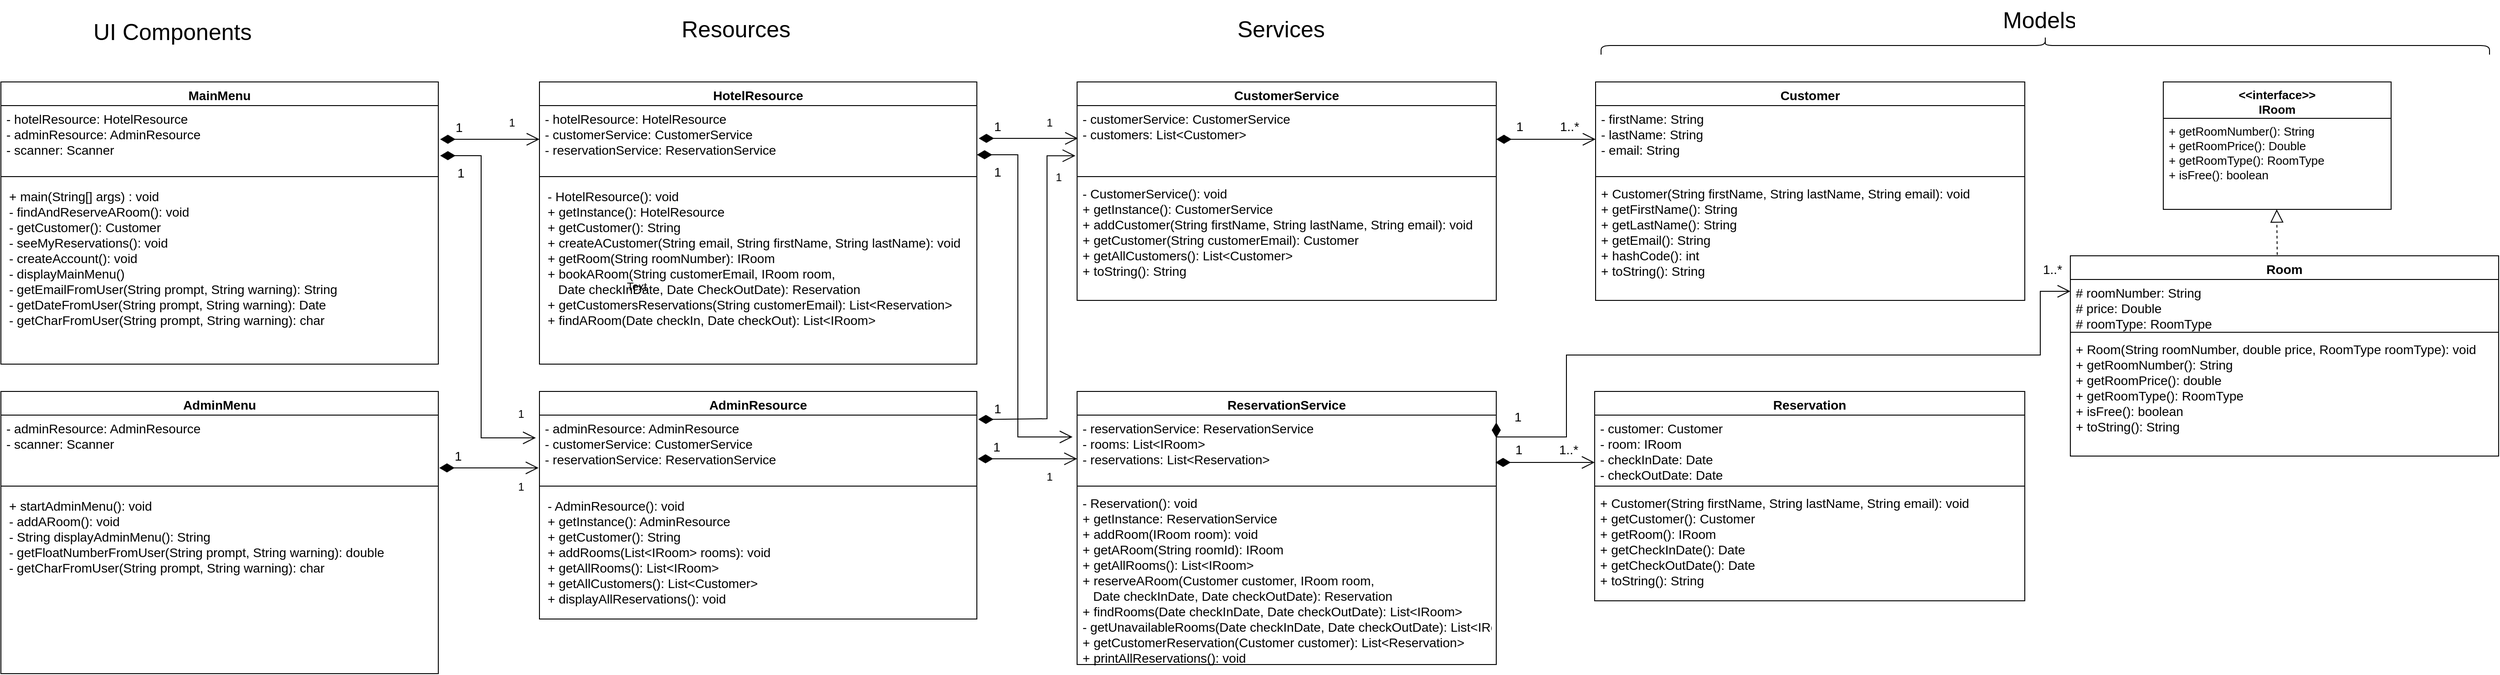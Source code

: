 <mxfile version="20.4.0" type="device"><diagram id="S-j-QLmzQ3YXAe5Mtcuq" name="Page-1"><mxGraphModel dx="4494" dy="1269" grid="1" gridSize="10" guides="1" tooltips="1" connect="1" arrows="1" fold="1" page="1" pageScale="1" pageWidth="827" pageHeight="1169" math="0" shadow="0"><root><mxCell id="0"/><mxCell id="1" parent="0"/><mxCell id="bZeYPtLAZ4N9Gw0ySix_-4" value="&lt;&lt;interface&gt;&gt;&#10;IRoom" style="swimlane;fontStyle=1;align=center;verticalAlign=top;childLayout=stackLayout;horizontal=1;startSize=40;horizontalStack=0;resizeParent=1;resizeParentMax=0;resizeLast=0;collapsible=1;marginBottom=0;fontSize=13;" parent="1" vertex="1"><mxGeometry x="1255" y="700" width="250" height="140" as="geometry"><mxRectangle x="60" y="90" width="130" height="40" as="alternateBounds"/></mxGeometry></mxCell><mxCell id="bZeYPtLAZ4N9Gw0ySix_-7" value="+ getRoomNumber(): String&#10;+ getRoomPrice(): Double&#10;+ getRoomType(): RoomType&#10;+ isFree(): boolean" style="text;strokeColor=none;fillColor=none;align=left;verticalAlign=top;spacingLeft=4;spacingRight=4;overflow=hidden;rotatable=0;points=[[0,0.5],[1,0.5]];portConstraint=eastwest;fontSize=13;" parent="bZeYPtLAZ4N9Gw0ySix_-4" vertex="1"><mxGeometry y="40" width="250" height="100" as="geometry"/></mxCell><mxCell id="bZeYPtLAZ4N9Gw0ySix_-19" value="Room" style="swimlane;fontStyle=1;align=center;verticalAlign=top;childLayout=stackLayout;horizontal=1;startSize=26;horizontalStack=0;resizeParent=1;resizeParentMax=0;resizeLast=0;collapsible=1;marginBottom=0;fontSize=14;" parent="1" vertex="1"><mxGeometry x="1153" y="891" width="470" height="220" as="geometry"/></mxCell><mxCell id="bZeYPtLAZ4N9Gw0ySix_-20" value="# roomNumber: String&#10;# price: Double&#10;# roomType: RoomType" style="text;strokeColor=none;fillColor=none;align=left;verticalAlign=top;spacingLeft=4;spacingRight=4;overflow=hidden;rotatable=0;points=[[0,0.5],[1,0.5]];portConstraint=eastwest;fontSize=14;" parent="bZeYPtLAZ4N9Gw0ySix_-19" vertex="1"><mxGeometry y="26" width="470" height="54" as="geometry"/></mxCell><mxCell id="bZeYPtLAZ4N9Gw0ySix_-21" value="" style="line;strokeWidth=1;fillColor=none;align=left;verticalAlign=middle;spacingTop=-1;spacingLeft=3;spacingRight=3;rotatable=0;labelPosition=right;points=[];portConstraint=eastwest;strokeColor=inherit;fontSize=14;" parent="bZeYPtLAZ4N9Gw0ySix_-19" vertex="1"><mxGeometry y="80" width="470" height="8" as="geometry"/></mxCell><mxCell id="bZeYPtLAZ4N9Gw0ySix_-22" value="+ Room(String roomNumber, double price, RoomType roomType): void&#10;+ getRoomNumber(): String&#10;+ getRoomPrice(): double&#10;+ getRoomType(): RoomType&#10;+ isFree(): boolean&#10;+ toString(): String" style="text;strokeColor=none;fillColor=none;align=left;verticalAlign=top;spacingLeft=4;spacingRight=4;overflow=hidden;rotatable=0;points=[[0,0.5],[1,0.5]];portConstraint=eastwest;fontSize=14;" parent="bZeYPtLAZ4N9Gw0ySix_-19" vertex="1"><mxGeometry y="88" width="470" height="132" as="geometry"/></mxCell><mxCell id="bZeYPtLAZ4N9Gw0ySix_-24" value="" style="endArrow=block;dashed=1;endFill=0;endSize=12;html=1;rounded=0;fontSize=14;" parent="1" edge="1"><mxGeometry width="160" relative="1" as="geometry"><mxPoint x="1380" y="890" as="sourcePoint"/><mxPoint x="1379.5" y="840" as="targetPoint"/></mxGeometry></mxCell><mxCell id="bZeYPtLAZ4N9Gw0ySix_-36" value="Reservation" style="swimlane;fontStyle=1;align=center;verticalAlign=top;childLayout=stackLayout;horizontal=1;startSize=26;horizontalStack=0;resizeParent=1;resizeParentMax=0;resizeLast=0;collapsible=1;marginBottom=0;fontSize=14;" parent="1" vertex="1"><mxGeometry x="631" y="1040" width="472" height="230" as="geometry"/></mxCell><mxCell id="bZeYPtLAZ4N9Gw0ySix_-37" value="- customer: Customer&#10;- room: IRoom&#10;- checkInDate: Date&#10;- checkOutDate: Date" style="text;strokeColor=none;fillColor=none;align=left;verticalAlign=top;spacingLeft=4;spacingRight=4;overflow=hidden;rotatable=0;points=[[0,0.5],[1,0.5]];portConstraint=eastwest;fontSize=14;" parent="bZeYPtLAZ4N9Gw0ySix_-36" vertex="1"><mxGeometry y="26" width="472" height="74" as="geometry"/></mxCell><mxCell id="bZeYPtLAZ4N9Gw0ySix_-38" value="" style="line;strokeWidth=1;fillColor=none;align=left;verticalAlign=middle;spacingTop=-1;spacingLeft=3;spacingRight=3;rotatable=0;labelPosition=right;points=[];portConstraint=eastwest;strokeColor=inherit;fontSize=14;" parent="bZeYPtLAZ4N9Gw0ySix_-36" vertex="1"><mxGeometry y="100" width="472" height="8" as="geometry"/></mxCell><mxCell id="bZeYPtLAZ4N9Gw0ySix_-39" value="+ Customer(String firstName, String lastName, String email): void&#10;+ getCustomer(): Customer&#10;+ getRoom(): IRoom&#10;+ getCheckInDate(): Date&#10;+ getCheckOutDate(): Date&#10;+ toString(): String" style="text;strokeColor=none;fillColor=none;align=left;verticalAlign=top;spacingLeft=4;spacingRight=4;overflow=hidden;rotatable=0;points=[[0,0.5],[1,0.5]];portConstraint=eastwest;fontSize=14;" parent="bZeYPtLAZ4N9Gw0ySix_-36" vertex="1"><mxGeometry y="108" width="472" height="122" as="geometry"/></mxCell><mxCell id="bZeYPtLAZ4N9Gw0ySix_-41" value="Customer" style="swimlane;fontStyle=1;align=center;verticalAlign=top;childLayout=stackLayout;horizontal=1;startSize=26;horizontalStack=0;resizeParent=1;resizeParentMax=0;resizeLast=0;collapsible=1;marginBottom=0;fontSize=14;" parent="1" vertex="1"><mxGeometry x="632" y="700" width="471" height="240" as="geometry"/></mxCell><mxCell id="bZeYPtLAZ4N9Gw0ySix_-42" value="- firstName: String&#10;- lastName: String&#10;- email: String" style="text;strokeColor=none;fillColor=none;align=left;verticalAlign=top;spacingLeft=4;spacingRight=4;overflow=hidden;rotatable=0;points=[[0,0.5],[1,0.5]];portConstraint=eastwest;fontSize=14;" parent="bZeYPtLAZ4N9Gw0ySix_-41" vertex="1"><mxGeometry y="26" width="471" height="74" as="geometry"/></mxCell><mxCell id="bZeYPtLAZ4N9Gw0ySix_-43" value="" style="line;strokeWidth=1;fillColor=none;align=left;verticalAlign=middle;spacingTop=-1;spacingLeft=3;spacingRight=3;rotatable=0;labelPosition=right;points=[];portConstraint=eastwest;strokeColor=inherit;fontSize=14;" parent="bZeYPtLAZ4N9Gw0ySix_-41" vertex="1"><mxGeometry y="100" width="471" height="8" as="geometry"/></mxCell><mxCell id="bZeYPtLAZ4N9Gw0ySix_-44" value="+ Customer(String firstName, String lastName, String email): void&#10;+ getFirstName(): String&#10;+ getLastName(): String&#10;+ getEmail(): String&#10;+ hashCode(): int&#10;+ toString(): String" style="text;strokeColor=none;fillColor=none;align=left;verticalAlign=top;spacingLeft=4;spacingRight=4;overflow=hidden;rotatable=0;points=[[0,0.5],[1,0.5]];portConstraint=eastwest;fontSize=14;" parent="bZeYPtLAZ4N9Gw0ySix_-41" vertex="1"><mxGeometry y="108" width="471" height="132" as="geometry"/></mxCell><mxCell id="bZeYPtLAZ4N9Gw0ySix_-46" value="ReservationService" style="swimlane;fontStyle=1;align=center;verticalAlign=top;childLayout=stackLayout;horizontal=1;startSize=26;horizontalStack=0;resizeParent=1;resizeParentMax=0;resizeLast=0;collapsible=1;marginBottom=0;fontSize=14;" parent="1" vertex="1"><mxGeometry x="63" y="1040" width="460" height="300" as="geometry"/></mxCell><mxCell id="bZeYPtLAZ4N9Gw0ySix_-47" value="- reservationService: ReservationService&#10;- rooms: List&lt;IRoom&gt;&#10;- reservations: List&lt;Reservation&gt;" style="text;strokeColor=none;fillColor=none;align=left;verticalAlign=top;spacingLeft=4;spacingRight=4;overflow=hidden;rotatable=0;points=[[0,0.5],[1,0.5]];portConstraint=eastwest;fontSize=14;" parent="bZeYPtLAZ4N9Gw0ySix_-46" vertex="1"><mxGeometry y="26" width="460" height="74" as="geometry"/></mxCell><mxCell id="bZeYPtLAZ4N9Gw0ySix_-48" value="" style="line;strokeWidth=1;fillColor=none;align=left;verticalAlign=middle;spacingTop=-1;spacingLeft=3;spacingRight=3;rotatable=0;labelPosition=right;points=[];portConstraint=eastwest;strokeColor=inherit;fontSize=14;" parent="bZeYPtLAZ4N9Gw0ySix_-46" vertex="1"><mxGeometry y="100" width="460" height="8" as="geometry"/></mxCell><mxCell id="bZeYPtLAZ4N9Gw0ySix_-49" value="- Reservation(): void&#10;+ getInstance: ReservationService&#10;+ addRoom(IRoom room): void&#10;+ getARoom(String roomId): IRoom&#10;+ getAllRooms(): List&lt;IRoom&gt;&#10;+ reserveARoom(Customer customer, IRoom room, &#10;   Date checkInDate, Date checkOutDate): Reservation&#10;+ findRooms(Date checkInDate, Date checkOutDate): List&lt;IRoom&gt;&#10;- getUnavailableRooms(Date checkInDate, Date checkOutDate): List&lt;IRoom&gt; &#10;+ getCustomerReservation(Customer customer): List&lt;Reservation&gt;&#10;+ printAllReservations(): void" style="text;strokeColor=none;fillColor=none;align=left;verticalAlign=top;spacingLeft=4;spacingRight=4;overflow=hidden;rotatable=0;points=[[0,0.5],[1,0.5]];portConstraint=eastwest;fontSize=14;" parent="bZeYPtLAZ4N9Gw0ySix_-46" vertex="1"><mxGeometry y="108" width="460" height="192" as="geometry"/></mxCell><mxCell id="bZeYPtLAZ4N9Gw0ySix_-51" value="CustomerService" style="swimlane;fontStyle=1;align=center;verticalAlign=top;childLayout=stackLayout;horizontal=1;startSize=26;horizontalStack=0;resizeParent=1;resizeParentMax=0;resizeLast=0;collapsible=1;marginBottom=0;fontSize=14;" parent="1" vertex="1"><mxGeometry x="63" y="700" width="460" height="240" as="geometry"/></mxCell><mxCell id="bZeYPtLAZ4N9Gw0ySix_-52" value="- customerService: CustomerService&#10;- customers: List&lt;Customer&gt;" style="text;strokeColor=none;fillColor=none;align=left;verticalAlign=top;spacingLeft=4;spacingRight=4;overflow=hidden;rotatable=0;points=[[0,0.5],[1,0.5]];portConstraint=eastwest;fontSize=14;" parent="bZeYPtLAZ4N9Gw0ySix_-51" vertex="1"><mxGeometry y="26" width="460" height="74" as="geometry"/></mxCell><mxCell id="bZeYPtLAZ4N9Gw0ySix_-53" value="" style="line;strokeWidth=1;fillColor=none;align=left;verticalAlign=middle;spacingTop=-1;spacingLeft=3;spacingRight=3;rotatable=0;labelPosition=right;points=[];portConstraint=eastwest;strokeColor=inherit;fontSize=14;" parent="bZeYPtLAZ4N9Gw0ySix_-51" vertex="1"><mxGeometry y="100" width="460" height="8" as="geometry"/></mxCell><mxCell id="bZeYPtLAZ4N9Gw0ySix_-54" value="- CustomerService(): void&#10;+ getInstance(): CustomerService&#10;+ addCustomer(String firstName, String lastName, String email): void&#10;+ getCustomer(String customerEmail): Customer&#10;+ getAllCustomers(): List&lt;Customer&gt;&#10;+ toString(): String" style="text;strokeColor=none;fillColor=none;align=left;verticalAlign=top;spacingLeft=4;spacingRight=4;overflow=hidden;rotatable=0;points=[[0,0.5],[1,0.5]];portConstraint=eastwest;fontSize=14;" parent="bZeYPtLAZ4N9Gw0ySix_-51" vertex="1"><mxGeometry y="108" width="460" height="132" as="geometry"/></mxCell><mxCell id="bZeYPtLAZ4N9Gw0ySix_-58" value="1" style="endArrow=open;html=1;endSize=12;startArrow=diamondThin;startSize=14;startFill=1;edgeStyle=orthogonalEdgeStyle;align=left;verticalAlign=bottom;rounded=0;fontSize=14;entryX=0;entryY=0.5;entryDx=0;entryDy=0;exitX=1;exitY=0.5;exitDx=0;exitDy=0;" parent="1" source="bZeYPtLAZ4N9Gw0ySix_-52" target="bZeYPtLAZ4N9Gw0ySix_-42" edge="1"><mxGeometry x="-0.633" y="3" relative="1" as="geometry"><mxPoint x="-80.16" y="495.24" as="sourcePoint"/><mxPoint x="-216.8" y="495.24" as="targetPoint"/><mxPoint as="offset"/></mxGeometry></mxCell><mxCell id="bZeYPtLAZ4N9Gw0ySix_-59" value="1..*" style="text;html=1;align=center;verticalAlign=middle;resizable=0;points=[];autosize=1;strokeColor=none;fillColor=none;fontSize=14;" parent="1" vertex="1"><mxGeometry x="583" y="734" width="40" height="30" as="geometry"/></mxCell><mxCell id="bZeYPtLAZ4N9Gw0ySix_-60" value="1" style="endArrow=open;html=1;endSize=12;startArrow=diamondThin;startSize=14;startFill=1;edgeStyle=orthogonalEdgeStyle;align=left;verticalAlign=bottom;rounded=0;fontSize=14;entryX=0;entryY=0.5;entryDx=0;entryDy=0;exitX=1;exitY=0.5;exitDx=0;exitDy=0;" parent="1" edge="1"><mxGeometry x="-0.633" y="3" relative="1" as="geometry"><mxPoint x="522.0" y="1118.0" as="sourcePoint"/><mxPoint x="631" y="1118.0" as="targetPoint"/><mxPoint as="offset"/></mxGeometry></mxCell><mxCell id="bZeYPtLAZ4N9Gw0ySix_-61" value="1..*" style="text;html=1;align=center;verticalAlign=middle;resizable=0;points=[];autosize=1;strokeColor=none;fillColor=none;fontSize=14;" parent="1" vertex="1"><mxGeometry x="582" y="1089" width="40" height="30" as="geometry"/></mxCell><mxCell id="bZeYPtLAZ4N9Gw0ySix_-62" value="Models" style="text;strokeColor=none;fillColor=none;align=left;verticalAlign=top;spacingLeft=4;spacingRight=4;overflow=hidden;rotatable=0;points=[[0,0.5],[1,0.5]];portConstraint=eastwest;fontSize=25;" parent="1" vertex="1"><mxGeometry x="1073" y="610" width="90" height="46" as="geometry"/></mxCell><mxCell id="bZeYPtLAZ4N9Gw0ySix_-63" value="Services" style="text;strokeColor=none;fillColor=none;align=left;verticalAlign=top;spacingLeft=4;spacingRight=4;overflow=hidden;rotatable=0;points=[[0,0.5],[1,0.5]];portConstraint=eastwest;fontSize=25;" parent="1" vertex="1"><mxGeometry x="233" y="620" width="110" height="46" as="geometry"/></mxCell><mxCell id="bZeYPtLAZ4N9Gw0ySix_-65" value="" style="shape=curlyBracket;whiteSpace=wrap;html=1;rounded=1;flipH=1;fontSize=25;rotation=-90;" parent="1" vertex="1"><mxGeometry x="1115.5" y="172.5" width="20" height="975" as="geometry"/></mxCell><mxCell id="bZeYPtLAZ4N9Gw0ySix_-66" value="HotelResource" style="swimlane;fontStyle=1;align=center;verticalAlign=top;childLayout=stackLayout;horizontal=1;startSize=26;horizontalStack=0;resizeParent=1;resizeParentMax=0;resizeLast=0;collapsible=1;marginBottom=0;fontSize=14;" parent="1" vertex="1"><mxGeometry x="-527" y="700" width="480" height="310" as="geometry"/></mxCell><mxCell id="bZeYPtLAZ4N9Gw0ySix_-67" value="- hotelResource: HotelResource&#10;- customerService: CustomerService&#10;- reservationService: ReservationService" style="text;strokeColor=none;fillColor=none;align=left;verticalAlign=top;spacingLeft=4;spacingRight=4;overflow=hidden;rotatable=0;points=[[0,0.5],[1,0.5]];portConstraint=eastwest;fontSize=14;" parent="bZeYPtLAZ4N9Gw0ySix_-66" vertex="1"><mxGeometry y="26" width="480" height="74" as="geometry"/></mxCell><mxCell id="bZeYPtLAZ4N9Gw0ySix_-68" value="" style="line;strokeWidth=1;fillColor=none;align=left;verticalAlign=middle;spacingTop=-1;spacingLeft=3;spacingRight=3;rotatable=0;labelPosition=right;points=[];portConstraint=eastwest;strokeColor=inherit;fontSize=14;" parent="bZeYPtLAZ4N9Gw0ySix_-66" vertex="1"><mxGeometry y="100" width="480" height="8" as="geometry"/></mxCell><mxCell id="bZeYPtLAZ4N9Gw0ySix_-69" value="- HotelResource(): void&#10;+ getInstance(): HotelResource&#10;+ getCustomer(): String&#10;+ createACustomer(String email, String firstName, String lastName): void&#10;+ getRoom(String roomNumber): IRoom&#10;+ bookARoom(String customerEmail, IRoom room, &#10;   Date checkInDate, Date CheckOutDate): Reservation&#10;+ getCustomersReservations(String customerEmail): List&lt;Reservation&gt;&#10;+ findARoom(Date checkIn, Date checkOut): List&lt;IRoom&gt;" style="text;strokeColor=none;fillColor=none;align=left;verticalAlign=top;spacingLeft=4;spacingRight=4;overflow=hidden;rotatable=0;points=[[0,0.5],[1,0.5]];portConstraint=eastwest;fontSize=14;spacing=5;spacingBottom=0;" parent="bZeYPtLAZ4N9Gw0ySix_-66" vertex="1"><mxGeometry y="108" width="480" height="202" as="geometry"/></mxCell><mxCell id="bZeYPtLAZ4N9Gw0ySix_-70" value="Resources" style="text;strokeColor=none;fillColor=none;align=left;verticalAlign=top;spacingLeft=4;spacingRight=4;overflow=hidden;rotatable=0;points=[[0,0.5],[1,0.5]];portConstraint=eastwest;fontSize=25;" parent="1" vertex="1"><mxGeometry x="-377" y="620" width="150" height="46" as="geometry"/></mxCell><mxCell id="bZeYPtLAZ4N9Gw0ySix_-72" value="AdminResource" style="swimlane;fontStyle=1;align=center;verticalAlign=top;childLayout=stackLayout;horizontal=1;startSize=26;horizontalStack=0;resizeParent=1;resizeParentMax=0;resizeLast=0;collapsible=1;marginBottom=0;fontSize=14;" parent="1" vertex="1"><mxGeometry x="-527" y="1040" width="480" height="250" as="geometry"><mxRectangle x="-580" y="1040" width="150" height="30" as="alternateBounds"/></mxGeometry></mxCell><mxCell id="bZeYPtLAZ4N9Gw0ySix_-73" value="- adminResource: AdminResource&#10;- customerService: CustomerService&#10;- reservationService: ReservationService" style="text;strokeColor=none;fillColor=none;align=left;verticalAlign=top;spacingLeft=4;spacingRight=4;overflow=hidden;rotatable=0;points=[[0,0.5],[1,0.5]];portConstraint=eastwest;fontSize=14;" parent="bZeYPtLAZ4N9Gw0ySix_-72" vertex="1"><mxGeometry y="26" width="480" height="74" as="geometry"/></mxCell><mxCell id="bZeYPtLAZ4N9Gw0ySix_-74" value="" style="line;strokeWidth=1;fillColor=none;align=left;verticalAlign=middle;spacingTop=-1;spacingLeft=3;spacingRight=3;rotatable=0;labelPosition=right;points=[];portConstraint=eastwest;strokeColor=inherit;fontSize=14;" parent="bZeYPtLAZ4N9Gw0ySix_-72" vertex="1"><mxGeometry y="100" width="480" height="8" as="geometry"/></mxCell><mxCell id="bZeYPtLAZ4N9Gw0ySix_-75" value="- AdminResource(): void&#10;+ getInstance(): AdminResource&#10;+ getCustomer(): String&#10;+ addRooms(List&lt;IRoom&gt; rooms): void&#10;+ getAllRooms(): List&lt;IRoom&gt;&#10;+ getAllCustomers(): List&lt;Customer&gt;&#10;+ displayAllReservations(): void" style="text;strokeColor=none;fillColor=none;align=left;verticalAlign=top;spacingLeft=4;spacingRight=4;overflow=hidden;rotatable=0;points=[[0,0.5],[1,0.5]];portConstraint=eastwest;fontSize=14;spacing=5;spacingBottom=0;" parent="bZeYPtLAZ4N9Gw0ySix_-72" vertex="1"><mxGeometry y="108" width="480" height="142" as="geometry"/></mxCell><mxCell id="3bRgejQbm9i4zzlEjYOc-1" value="1" style="endArrow=open;html=1;endSize=12;startArrow=diamondThin;startSize=14;startFill=1;edgeStyle=orthogonalEdgeStyle;align=left;verticalAlign=bottom;rounded=0;fontSize=14;entryX=0;entryY=0.5;entryDx=0;entryDy=0;exitX=1;exitY=0.5;exitDx=0;exitDy=0;" parent="1" edge="1"><mxGeometry x="-0.725" y="2" relative="1" as="geometry"><mxPoint x="-45" y="762" as="sourcePoint"/><mxPoint x="64" y="762" as="targetPoint"/><mxPoint as="offset"/></mxGeometry></mxCell><mxCell id="3bRgejQbm9i4zzlEjYOc-3" value="1" style="endArrow=open;html=1;endSize=12;startArrow=diamondThin;startSize=14;startFill=1;edgeStyle=orthogonalEdgeStyle;align=left;verticalAlign=bottom;rounded=0;fontSize=14;" parent="1" edge="1"><mxGeometry x="-0.639" y="-28" relative="1" as="geometry"><mxPoint x="-47" y="780" as="sourcePoint"/><mxPoint x="58" y="1090" as="targetPoint"/><mxPoint as="offset"/><Array as="points"><mxPoint x="-2" y="780"/><mxPoint x="-2" y="1090"/></Array></mxGeometry></mxCell><mxCell id="3bRgejQbm9i4zzlEjYOc-4" value="1" style="endArrow=open;html=1;endSize=12;startArrow=diamondThin;startSize=14;startFill=1;edgeStyle=orthogonalEdgeStyle;align=left;verticalAlign=bottom;rounded=0;fontSize=14;entryX=0;entryY=0.5;entryDx=0;entryDy=0;exitX=1;exitY=0.5;exitDx=0;exitDy=0;" parent="1" edge="1"><mxGeometry x="-0.725" y="2" relative="1" as="geometry"><mxPoint x="-46" y="1114" as="sourcePoint"/><mxPoint x="63" y="1114" as="targetPoint"/><mxPoint as="offset"/></mxGeometry></mxCell><mxCell id="3bRgejQbm9i4zzlEjYOc-5" value="1" style="endArrow=open;html=1;endSize=12;startArrow=diamondThin;startSize=14;startFill=1;edgeStyle=orthogonalEdgeStyle;align=left;verticalAlign=bottom;rounded=0;fontSize=14;entryX=-0.004;entryY=0.745;entryDx=0;entryDy=0;entryPerimeter=0;exitX=1.003;exitY=0.063;exitDx=0;exitDy=0;exitPerimeter=0;" parent="1" source="bZeYPtLAZ4N9Gw0ySix_-73" target="bZeYPtLAZ4N9Gw0ySix_-52" edge="1"><mxGeometry x="-0.92" y="1" relative="1" as="geometry"><mxPoint x="-37" y="1080" as="sourcePoint"/><mxPoint x="68" y="1100.0" as="targetPoint"/><mxPoint as="offset"/><Array as="points"><mxPoint x="-37" y="1071"/><mxPoint x="30" y="1070"/><mxPoint x="30" y="781"/></Array></mxGeometry></mxCell><mxCell id="m3BuZ2eiwXse08Sp0SMF-1" value="MainMenu" style="swimlane;fontStyle=1;align=center;verticalAlign=top;childLayout=stackLayout;horizontal=1;startSize=26;horizontalStack=0;resizeParent=1;resizeParentMax=0;resizeLast=0;collapsible=1;marginBottom=0;fontSize=14;" parent="1" vertex="1"><mxGeometry x="-1118" y="700" width="480" height="310" as="geometry"/></mxCell><mxCell id="m3BuZ2eiwXse08Sp0SMF-2" value="- hotelResource: HotelResource&#10;- adminResource: AdminResource&#10;- scanner: Scanner" style="text;strokeColor=none;fillColor=none;align=left;verticalAlign=top;spacingLeft=4;spacingRight=4;overflow=hidden;rotatable=0;points=[[0,0.5],[1,0.5]];portConstraint=eastwest;fontSize=14;" parent="m3BuZ2eiwXse08Sp0SMF-1" vertex="1"><mxGeometry y="26" width="480" height="74" as="geometry"/></mxCell><mxCell id="m3BuZ2eiwXse08Sp0SMF-3" value="" style="line;strokeWidth=1;fillColor=none;align=left;verticalAlign=middle;spacingTop=-1;spacingLeft=3;spacingRight=3;rotatable=0;labelPosition=right;points=[];portConstraint=eastwest;strokeColor=inherit;fontSize=14;" parent="m3BuZ2eiwXse08Sp0SMF-1" vertex="1"><mxGeometry y="100" width="480" height="8" as="geometry"/></mxCell><mxCell id="m3BuZ2eiwXse08Sp0SMF-4" value="+ main(String[] args) : void&#10;- findAndReserveARoom(): void&#10;- getCustomer(): Customer&#10;- seeMyReservations(): void&#10;- createAccount(): void&#10;- displayMainMenu()&#10;- getEmailFromUser(String prompt, String warning): String&#10;- getDateFromUser(String prompt, String warning): Date&#10;- getCharFromUser(String prompt, String warning): char&#10;" style="text;strokeColor=none;fillColor=none;align=left;verticalAlign=top;spacingLeft=4;spacingRight=4;overflow=hidden;rotatable=0;points=[[0,0.5],[1,0.5]];portConstraint=eastwest;fontSize=14;spacing=5;spacingBottom=0;" parent="m3BuZ2eiwXse08Sp0SMF-1" vertex="1"><mxGeometry y="108" width="480" height="202" as="geometry"/></mxCell><mxCell id="m3BuZ2eiwXse08Sp0SMF-5" value="UI Components" style="text;strokeColor=none;fillColor=none;align=left;verticalAlign=top;spacingLeft=4;spacingRight=4;overflow=hidden;rotatable=0;points=[[0,0.5],[1,0.5]];portConstraint=eastwest;fontSize=25;" parent="1" vertex="1"><mxGeometry x="-1022.5" y="623" width="205" height="40" as="geometry"/></mxCell><mxCell id="m3BuZ2eiwXse08Sp0SMF-6" value="AdminMenu" style="swimlane;fontStyle=1;align=center;verticalAlign=top;childLayout=stackLayout;horizontal=1;startSize=26;horizontalStack=0;resizeParent=1;resizeParentMax=0;resizeLast=0;collapsible=1;marginBottom=0;fontSize=14;" parent="1" vertex="1"><mxGeometry x="-1118" y="1040" width="480" height="310" as="geometry"/></mxCell><mxCell id="m3BuZ2eiwXse08Sp0SMF-7" value="- adminResource: AdminResource&#10;- scanner: Scanner" style="text;strokeColor=none;fillColor=none;align=left;verticalAlign=top;spacingLeft=4;spacingRight=4;overflow=hidden;rotatable=0;points=[[0,0.5],[1,0.5]];portConstraint=eastwest;fontSize=14;" parent="m3BuZ2eiwXse08Sp0SMF-6" vertex="1"><mxGeometry y="26" width="480" height="74" as="geometry"/></mxCell><mxCell id="m3BuZ2eiwXse08Sp0SMF-8" value="" style="line;strokeWidth=1;fillColor=none;align=left;verticalAlign=middle;spacingTop=-1;spacingLeft=3;spacingRight=3;rotatable=0;labelPosition=right;points=[];portConstraint=eastwest;strokeColor=inherit;fontSize=14;" parent="m3BuZ2eiwXse08Sp0SMF-6" vertex="1"><mxGeometry y="100" width="480" height="8" as="geometry"/></mxCell><mxCell id="m3BuZ2eiwXse08Sp0SMF-9" value="+ startAdminMenu(): void&#10;- addARoom(): void&#10;- String displayAdminMenu(): String&#10;- getFloatNumberFromUser(String prompt, String warning): double&#10;- getCharFromUser(String prompt, String warning): char&#10;" style="text;strokeColor=none;fillColor=none;align=left;verticalAlign=top;spacingLeft=4;spacingRight=4;overflow=hidden;rotatable=0;points=[[0,0.5],[1,0.5]];portConstraint=eastwest;fontSize=14;spacing=5;spacingBottom=0;" parent="m3BuZ2eiwXse08Sp0SMF-6" vertex="1"><mxGeometry y="108" width="480" height="202" as="geometry"/></mxCell><mxCell id="m3BuZ2eiwXse08Sp0SMF-10" value="1" style="endArrow=open;html=1;endSize=12;startArrow=diamondThin;startSize=14;startFill=1;edgeStyle=orthogonalEdgeStyle;align=left;verticalAlign=bottom;rounded=0;fontSize=14;entryX=0;entryY=0.5;entryDx=0;entryDy=0;exitX=1;exitY=0.5;exitDx=0;exitDy=0;" parent="1" edge="1"><mxGeometry x="-0.725" y="2" relative="1" as="geometry"><mxPoint x="-636.0" y="763.0" as="sourcePoint"/><mxPoint x="-527" y="763.0" as="targetPoint"/><mxPoint as="offset"/></mxGeometry></mxCell><mxCell id="m3BuZ2eiwXse08Sp0SMF-11" value="1" style="endArrow=open;html=1;endSize=12;startArrow=diamondThin;startSize=14;startFill=1;edgeStyle=orthogonalEdgeStyle;align=left;verticalAlign=bottom;rounded=0;fontSize=14;" parent="1" edge="1"><mxGeometry x="-0.639" y="-28" relative="1" as="geometry"><mxPoint x="-636" y="781" as="sourcePoint"/><mxPoint x="-531" y="1091" as="targetPoint"/><mxPoint as="offset"/><Array as="points"><mxPoint x="-591" y="781"/><mxPoint x="-591" y="1091"/></Array></mxGeometry></mxCell><mxCell id="m3BuZ2eiwXse08Sp0SMF-12" value="1" style="endArrow=open;html=1;endSize=12;startArrow=diamondThin;startSize=14;startFill=1;edgeStyle=orthogonalEdgeStyle;align=left;verticalAlign=bottom;rounded=0;fontSize=14;entryX=0;entryY=0.5;entryDx=0;entryDy=0;exitX=1;exitY=0.5;exitDx=0;exitDy=0;" parent="1" edge="1"><mxGeometry x="-0.725" y="2" relative="1" as="geometry"><mxPoint x="-637" y="1124" as="sourcePoint"/><mxPoint x="-528" y="1124" as="targetPoint"/><mxPoint as="offset"/></mxGeometry></mxCell><mxCell id="Qz4yhXVky8-NNxt59-6E-1" value="1" style="endArrow=open;html=1;endSize=12;startArrow=diamondThin;startSize=14;startFill=1;edgeStyle=orthogonalEdgeStyle;align=left;verticalAlign=bottom;rounded=0;fontSize=14;exitX=1;exitY=0.5;exitDx=0;exitDy=0;" parent="1" target="bZeYPtLAZ4N9Gw0ySix_-20" edge="1"><mxGeometry x="-0.952" y="11" relative="1" as="geometry"><mxPoint x="523.0" y="1091.0" as="sourcePoint"/><mxPoint x="1130" y="730" as="targetPoint"/><mxPoint as="offset"/><Array as="points"><mxPoint x="600" y="1090"/><mxPoint x="600" y="1000"/><mxPoint x="1120" y="1000"/><mxPoint x="1120" y="930"/></Array></mxGeometry></mxCell><mxCell id="Qz4yhXVky8-NNxt59-6E-3" value="1..*" style="text;html=1;align=center;verticalAlign=middle;resizable=0;points=[];autosize=1;strokeColor=none;fillColor=none;fontSize=14;" parent="1" vertex="1"><mxGeometry x="1113" y="891" width="40" height="30" as="geometry"/></mxCell><mxCell id="dz7meqDS5GdyqFWFYqDw-2" value="Text" style="text;html=1;strokeColor=none;fillColor=none;align=center;verticalAlign=middle;whiteSpace=wrap;rounded=0;" vertex="1" parent="1"><mxGeometry x="-450" y="910" width="60" height="30" as="geometry"/></mxCell><mxCell id="dz7meqDS5GdyqFWFYqDw-3" value="1" style="text;html=1;strokeColor=none;fillColor=none;align=center;verticalAlign=middle;whiteSpace=wrap;rounded=0;" vertex="1" parent="1"><mxGeometry x="-587" y="730" width="60" height="30" as="geometry"/></mxCell><mxCell id="dz7meqDS5GdyqFWFYqDw-4" value="1" style="text;html=1;strokeColor=none;fillColor=none;align=center;verticalAlign=middle;whiteSpace=wrap;rounded=0;" vertex="1" parent="1"><mxGeometry x="-577" y="1050" width="60" height="30" as="geometry"/></mxCell><mxCell id="dz7meqDS5GdyqFWFYqDw-5" value="1" style="text;html=1;strokeColor=none;fillColor=none;align=center;verticalAlign=middle;whiteSpace=wrap;rounded=0;" vertex="1" parent="1"><mxGeometry x="-577" y="1130" width="60" height="30" as="geometry"/></mxCell><mxCell id="dz7meqDS5GdyqFWFYqDw-6" value="1" style="text;html=1;strokeColor=none;fillColor=none;align=center;verticalAlign=middle;whiteSpace=wrap;rounded=0;" vertex="1" parent="1"><mxGeometry x="3" y="730" width="60" height="30" as="geometry"/></mxCell><mxCell id="dz7meqDS5GdyqFWFYqDw-7" value="1" style="text;html=1;strokeColor=none;fillColor=none;align=center;verticalAlign=middle;whiteSpace=wrap;rounded=0;" vertex="1" parent="1"><mxGeometry x="3" y="1119" width="60" height="30" as="geometry"/></mxCell><mxCell id="dz7meqDS5GdyqFWFYqDw-8" value="1" style="text;html=1;strokeColor=none;fillColor=none;align=center;verticalAlign=middle;whiteSpace=wrap;rounded=0;" vertex="1" parent="1"><mxGeometry x="13" y="790" width="60" height="30" as="geometry"/></mxCell></root></mxGraphModel></diagram></mxfile>